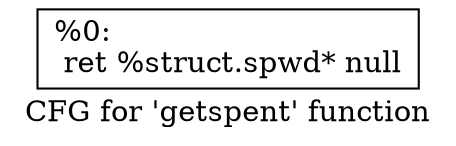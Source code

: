 digraph "CFG for 'getspent' function" {
	label="CFG for 'getspent' function";

	Node0x1fa6e70 [shape=record,label="{%0:\l  ret %struct.spwd* null\l}"];
}
